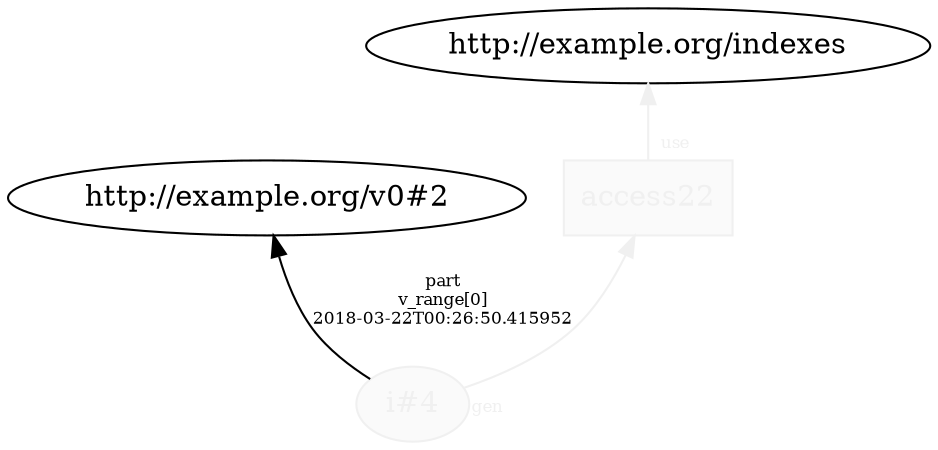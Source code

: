 digraph "PROV" { size="16,12"; rankdir="BT";
"http://example.org/i#4" [fillcolor="#FAFAFA",color="#F0F0F0",style="filled",fontcolor="#F0F0F0",label="i#4",URL="http://example.org/i#4"]
"http://example.org/i#4" -> "http://example.org/v0#2" [fontsize="8",distance="1.5",angle="60.0",rotation="20",label="part
v_range[0]
2018-03-22T00:26:50.415952"]
"http://example.org/access22" [fillcolor="#FAFAFA",color="#F0F0F0",shape="polygon",sides="4",style="filled",fontcolor="#F0F0F0",label="access22",URL="http://example.org/access22"]
"http://example.org/access22" -> "http://example.org/indexes" [labelfontsize="8",labeldistance="1.5",labelangle="60.0",rotation="20",taillabel="use",fontcolor="#F0F0F0",color="#F0F0F0"]
"http://example.org/i#4" -> "http://example.org/access22" [labelfontsize="8",labeldistance="1.5",labelangle="60.0",rotation="20",taillabel="gen",fontcolor="#F0F0F0",color="#F0F0F0"]
}